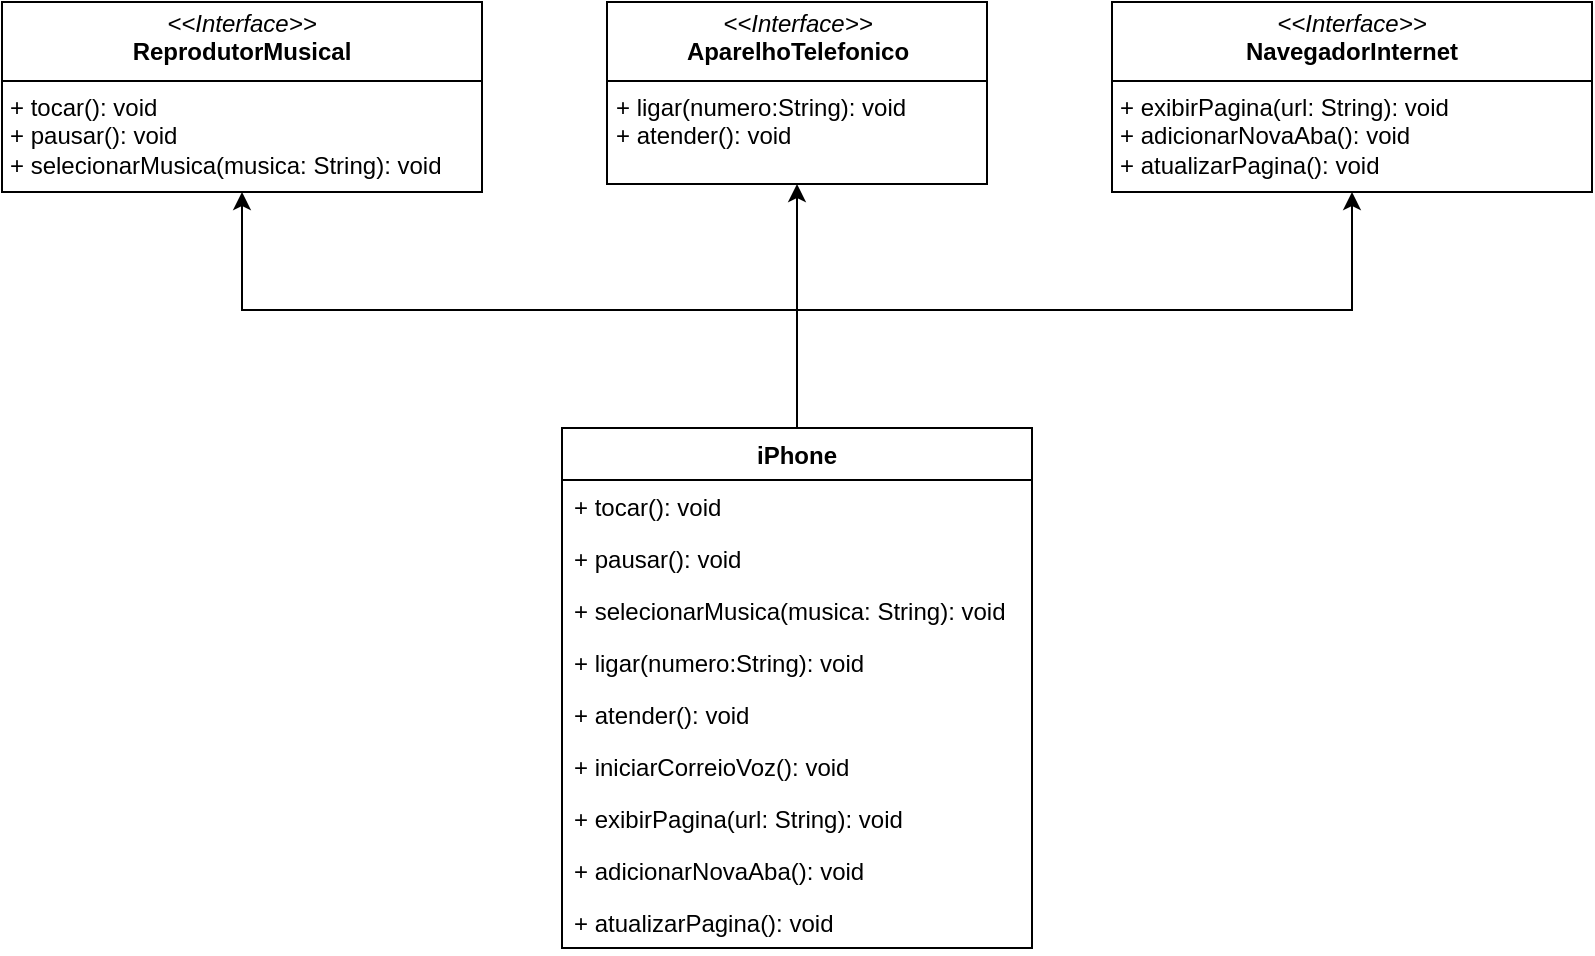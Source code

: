 <mxfile version="27.1.6">
  <diagram name="Página-1" id="FJei1F7XXL382rSg9gi9">
    <mxGraphModel dx="1228" dy="691" grid="0" gridSize="1" guides="1" tooltips="1" connect="1" arrows="1" fold="1" page="0" pageScale="1" pageWidth="827" pageHeight="1169" math="0" shadow="0">
      <root>
        <mxCell id="0" />
        <mxCell id="1" parent="0" />
        <mxCell id="E7qCU5AqdpwFsqrTfM1Q-32" style="edgeStyle=orthogonalEdgeStyle;rounded=0;orthogonalLoop=1;jettySize=auto;html=1;entryX=0.5;entryY=1;entryDx=0;entryDy=0;" edge="1" parent="1" source="E7qCU5AqdpwFsqrTfM1Q-13" target="E7qCU5AqdpwFsqrTfM1Q-26">
          <mxGeometry relative="1" as="geometry" />
        </mxCell>
        <mxCell id="E7qCU5AqdpwFsqrTfM1Q-33" style="edgeStyle=orthogonalEdgeStyle;rounded=0;orthogonalLoop=1;jettySize=auto;html=1;exitX=0.5;exitY=0;exitDx=0;exitDy=0;entryX=0.5;entryY=1;entryDx=0;entryDy=0;" edge="1" parent="1" source="E7qCU5AqdpwFsqrTfM1Q-13" target="E7qCU5AqdpwFsqrTfM1Q-31">
          <mxGeometry relative="1" as="geometry" />
        </mxCell>
        <mxCell id="E7qCU5AqdpwFsqrTfM1Q-35" style="edgeStyle=orthogonalEdgeStyle;rounded=0;orthogonalLoop=1;jettySize=auto;html=1;entryX=0.5;entryY=1;entryDx=0;entryDy=0;" edge="1" parent="1" source="E7qCU5AqdpwFsqrTfM1Q-13" target="E7qCU5AqdpwFsqrTfM1Q-27">
          <mxGeometry relative="1" as="geometry">
            <Array as="points">
              <mxPoint x="195" y="178" />
              <mxPoint x="-83" y="178" />
            </Array>
          </mxGeometry>
        </mxCell>
        <mxCell id="E7qCU5AqdpwFsqrTfM1Q-13" value="iPhone" style="swimlane;fontStyle=1;align=center;verticalAlign=top;childLayout=stackLayout;horizontal=1;startSize=26;horizontalStack=0;resizeParent=1;resizeParentMax=0;resizeLast=0;collapsible=1;marginBottom=0;whiteSpace=wrap;html=1;" vertex="1" parent="1">
          <mxGeometry x="77" y="237" width="235" height="260" as="geometry" />
        </mxCell>
        <mxCell id="E7qCU5AqdpwFsqrTfM1Q-16" value="+ tocar(): void&lt;div&gt;&lt;br&gt;&lt;/div&gt;" style="text;strokeColor=none;fillColor=none;align=left;verticalAlign=top;spacingLeft=4;spacingRight=4;overflow=hidden;rotatable=0;points=[[0,0.5],[1,0.5]];portConstraint=eastwest;whiteSpace=wrap;html=1;" vertex="1" parent="E7qCU5AqdpwFsqrTfM1Q-13">
          <mxGeometry y="26" width="235" height="26" as="geometry" />
        </mxCell>
        <mxCell id="E7qCU5AqdpwFsqrTfM1Q-17" value="+ pausar(): void" style="text;strokeColor=none;fillColor=none;align=left;verticalAlign=top;spacingLeft=4;spacingRight=4;overflow=hidden;rotatable=0;points=[[0,0.5],[1,0.5]];portConstraint=eastwest;whiteSpace=wrap;html=1;" vertex="1" parent="E7qCU5AqdpwFsqrTfM1Q-13">
          <mxGeometry y="52" width="235" height="26" as="geometry" />
        </mxCell>
        <mxCell id="E7qCU5AqdpwFsqrTfM1Q-18" value="+ selecionarMusica(musica: String): void&lt;div&gt;&lt;br&gt;&lt;/div&gt;" style="text;strokeColor=none;fillColor=none;align=left;verticalAlign=top;spacingLeft=4;spacingRight=4;overflow=hidden;rotatable=0;points=[[0,0.5],[1,0.5]];portConstraint=eastwest;whiteSpace=wrap;html=1;" vertex="1" parent="E7qCU5AqdpwFsqrTfM1Q-13">
          <mxGeometry y="78" width="235" height="26" as="geometry" />
        </mxCell>
        <mxCell id="E7qCU5AqdpwFsqrTfM1Q-19" value="+ ligar(numero:String): void" style="text;strokeColor=none;fillColor=none;align=left;verticalAlign=top;spacingLeft=4;spacingRight=4;overflow=hidden;rotatable=0;points=[[0,0.5],[1,0.5]];portConstraint=eastwest;whiteSpace=wrap;html=1;" vertex="1" parent="E7qCU5AqdpwFsqrTfM1Q-13">
          <mxGeometry y="104" width="235" height="26" as="geometry" />
        </mxCell>
        <mxCell id="E7qCU5AqdpwFsqrTfM1Q-20" value="+ atender(): void" style="text;strokeColor=none;fillColor=none;align=left;verticalAlign=top;spacingLeft=4;spacingRight=4;overflow=hidden;rotatable=0;points=[[0,0.5],[1,0.5]];portConstraint=eastwest;whiteSpace=wrap;html=1;" vertex="1" parent="E7qCU5AqdpwFsqrTfM1Q-13">
          <mxGeometry y="130" width="235" height="26" as="geometry" />
        </mxCell>
        <mxCell id="E7qCU5AqdpwFsqrTfM1Q-21" value="+ iniciarCorreioVoz(): void" style="text;strokeColor=none;fillColor=none;align=left;verticalAlign=top;spacingLeft=4;spacingRight=4;overflow=hidden;rotatable=0;points=[[0,0.5],[1,0.5]];portConstraint=eastwest;whiteSpace=wrap;html=1;" vertex="1" parent="E7qCU5AqdpwFsqrTfM1Q-13">
          <mxGeometry y="156" width="235" height="26" as="geometry" />
        </mxCell>
        <mxCell id="E7qCU5AqdpwFsqrTfM1Q-22" value="+ exibirPagina(url: String): void" style="text;strokeColor=none;fillColor=none;align=left;verticalAlign=top;spacingLeft=4;spacingRight=4;overflow=hidden;rotatable=0;points=[[0,0.5],[1,0.5]];portConstraint=eastwest;whiteSpace=wrap;html=1;" vertex="1" parent="E7qCU5AqdpwFsqrTfM1Q-13">
          <mxGeometry y="182" width="235" height="26" as="geometry" />
        </mxCell>
        <mxCell id="E7qCU5AqdpwFsqrTfM1Q-23" value="+ adicionarNovaAba(): void" style="text;strokeColor=none;fillColor=none;align=left;verticalAlign=top;spacingLeft=4;spacingRight=4;overflow=hidden;rotatable=0;points=[[0,0.5],[1,0.5]];portConstraint=eastwest;whiteSpace=wrap;html=1;" vertex="1" parent="E7qCU5AqdpwFsqrTfM1Q-13">
          <mxGeometry y="208" width="235" height="26" as="geometry" />
        </mxCell>
        <mxCell id="E7qCU5AqdpwFsqrTfM1Q-24" value="+ atualizarPagina(): void" style="text;strokeColor=none;fillColor=none;align=left;verticalAlign=top;spacingLeft=4;spacingRight=4;overflow=hidden;rotatable=0;points=[[0,0.5],[1,0.5]];portConstraint=eastwest;whiteSpace=wrap;html=1;" vertex="1" parent="E7qCU5AqdpwFsqrTfM1Q-13">
          <mxGeometry y="234" width="235" height="26" as="geometry" />
        </mxCell>
        <mxCell id="E7qCU5AqdpwFsqrTfM1Q-26" value="&lt;p style=&quot;margin:0px;margin-top:4px;text-align:center;&quot;&gt;&lt;i&gt;&amp;lt;&amp;lt;Interface&amp;gt;&amp;gt;&lt;/i&gt;&lt;br&gt;&lt;b&gt;AparelhoTelefonico&lt;/b&gt;&lt;/p&gt;&lt;hr size=&quot;1&quot; style=&quot;border-style:solid;&quot;&gt;&lt;p style=&quot;margin:0px;margin-left:4px;&quot;&gt;+ ligar(numero:String): void&lt;br&gt;+ atender(): void&lt;/p&gt;" style="verticalAlign=top;align=left;overflow=fill;html=1;whiteSpace=wrap;" vertex="1" parent="1">
          <mxGeometry x="99.5" y="24" width="190" height="91" as="geometry" />
        </mxCell>
        <mxCell id="E7qCU5AqdpwFsqrTfM1Q-27" value="&lt;p style=&quot;margin:0px;margin-top:4px;text-align:center;&quot;&gt;&lt;i&gt;&amp;lt;&amp;lt;Interface&amp;gt;&amp;gt;&lt;/i&gt;&lt;br&gt;&lt;b&gt;ReprodutorMusical&lt;/b&gt;&lt;/p&gt;&lt;hr size=&quot;1&quot; style=&quot;border-style:solid;&quot;&gt;&lt;p style=&quot;margin:0px;margin-left:4px;&quot;&gt;+ tocar(): void&lt;br&gt;+ pausar(): void&lt;/p&gt;&lt;p style=&quot;margin:0px;margin-left:4px;&quot;&gt;+ selecionarMusica(musica: String): void&lt;/p&gt;" style="verticalAlign=top;align=left;overflow=fill;html=1;whiteSpace=wrap;" vertex="1" parent="1">
          <mxGeometry x="-203" y="24" width="240" height="95" as="geometry" />
        </mxCell>
        <mxCell id="E7qCU5AqdpwFsqrTfM1Q-31" value="&lt;p style=&quot;margin:0px;margin-top:4px;text-align:center;&quot;&gt;&lt;i&gt;&amp;lt;&amp;lt;Interface&amp;gt;&amp;gt;&lt;/i&gt;&lt;br&gt;&lt;b&gt;NavegadorInternet&lt;/b&gt;&lt;/p&gt;&lt;hr size=&quot;1&quot; style=&quot;border-style:solid;&quot;&gt;&lt;p style=&quot;margin:0px;margin-left:4px;&quot;&gt;+ exibirPagina(url: String): void&lt;br&gt;+ adicionarNovaAba(): void&lt;/p&gt;&lt;p style=&quot;margin:0px;margin-left:4px;&quot;&gt;+ atualizarPagina(): void&lt;/p&gt;" style="verticalAlign=top;align=left;overflow=fill;html=1;whiteSpace=wrap;" vertex="1" parent="1">
          <mxGeometry x="352" y="24" width="240" height="95" as="geometry" />
        </mxCell>
      </root>
    </mxGraphModel>
  </diagram>
</mxfile>
